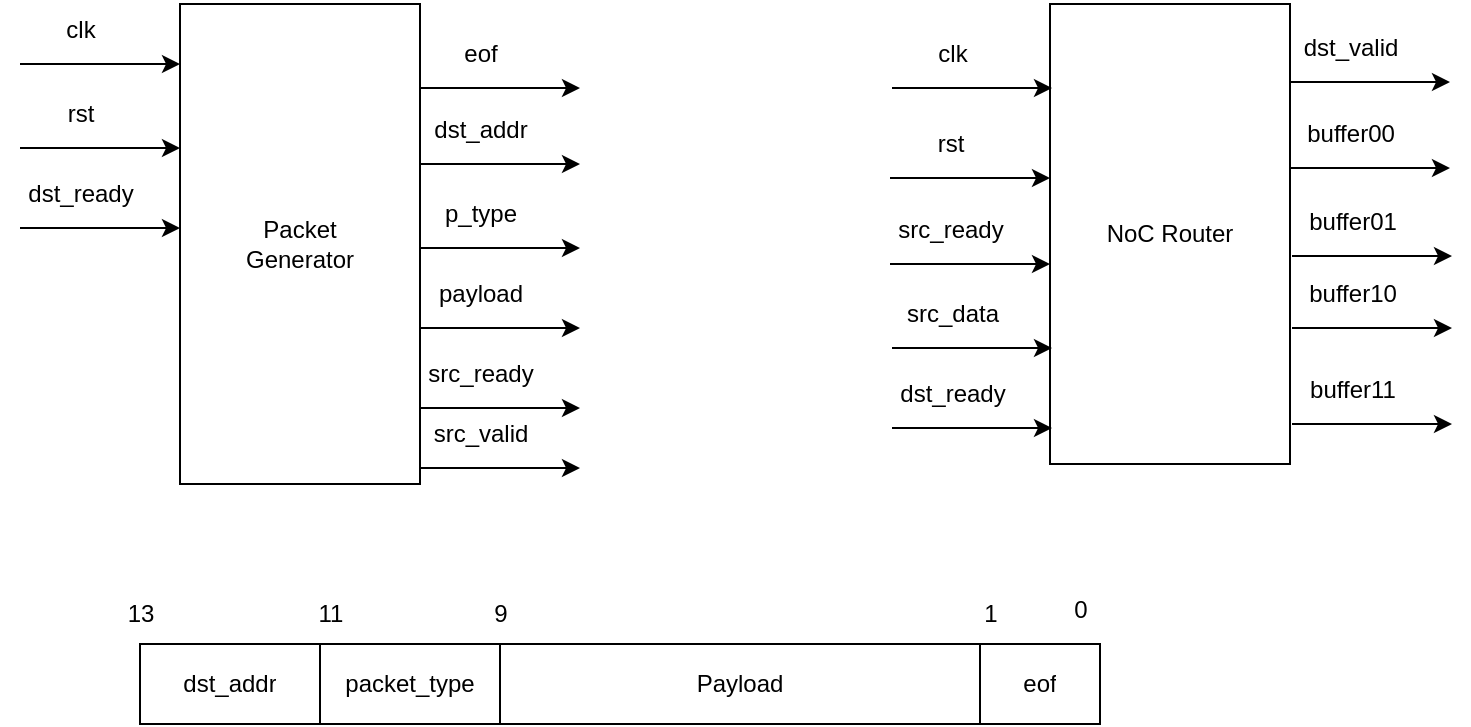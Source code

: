 <mxfile version="24.7.5">
  <diagram id="qUodBa6tW9H6ej7ETo6i" name="Page-2">
    <mxGraphModel dx="880" dy="542" grid="1" gridSize="10" guides="1" tooltips="1" connect="1" arrows="1" fold="1" page="1" pageScale="1" pageWidth="850" pageHeight="1100" math="0" shadow="0">
      <root>
        <mxCell id="0" />
        <mxCell id="1" parent="0" />
        <mxCell id="a28yKtqxHukzNuhF35Zg-3" value="" style="group" vertex="1" connectable="0" parent="1">
          <mxGeometry x="160" y="160" width="120" height="240" as="geometry" />
        </mxCell>
        <mxCell id="a28yKtqxHukzNuhF35Zg-1" value="" style="rounded=0;whiteSpace=wrap;html=1;" vertex="1" parent="a28yKtqxHukzNuhF35Zg-3">
          <mxGeometry width="120" height="240" as="geometry" />
        </mxCell>
        <mxCell id="a28yKtqxHukzNuhF35Zg-2" value="Packet Generator" style="text;html=1;align=center;verticalAlign=middle;whiteSpace=wrap;rounded=0;" vertex="1" parent="a28yKtqxHukzNuhF35Zg-3">
          <mxGeometry x="30" y="105" width="60" height="30" as="geometry" />
        </mxCell>
        <mxCell id="a28yKtqxHukzNuhF35Zg-7" value="" style="group" vertex="1" connectable="0" parent="1">
          <mxGeometry x="80" y="158" width="80" height="32" as="geometry" />
        </mxCell>
        <mxCell id="a28yKtqxHukzNuhF35Zg-4" value="" style="endArrow=classic;html=1;rounded=0;" edge="1" parent="a28yKtqxHukzNuhF35Zg-7">
          <mxGeometry width="50" height="50" relative="1" as="geometry">
            <mxPoint y="32" as="sourcePoint" />
            <mxPoint x="80" y="32" as="targetPoint" />
          </mxGeometry>
        </mxCell>
        <mxCell id="a28yKtqxHukzNuhF35Zg-5" value="clk" style="text;html=1;align=center;verticalAlign=middle;resizable=0;points=[];autosize=1;strokeColor=none;fillColor=none;" vertex="1" parent="a28yKtqxHukzNuhF35Zg-7">
          <mxGeometry x="10" width="40" height="30" as="geometry" />
        </mxCell>
        <mxCell id="a28yKtqxHukzNuhF35Zg-8" value="" style="group" vertex="1" connectable="0" parent="1">
          <mxGeometry x="80" y="200" width="80" height="32" as="geometry" />
        </mxCell>
        <mxCell id="a28yKtqxHukzNuhF35Zg-9" value="" style="endArrow=classic;html=1;rounded=0;" edge="1" parent="a28yKtqxHukzNuhF35Zg-8">
          <mxGeometry width="50" height="50" relative="1" as="geometry">
            <mxPoint y="32" as="sourcePoint" />
            <mxPoint x="80" y="32" as="targetPoint" />
          </mxGeometry>
        </mxCell>
        <mxCell id="a28yKtqxHukzNuhF35Zg-10" value="rst" style="text;html=1;align=center;verticalAlign=middle;resizable=0;points=[];autosize=1;strokeColor=none;fillColor=none;" vertex="1" parent="a28yKtqxHukzNuhF35Zg-8">
          <mxGeometry x="10" width="40" height="30" as="geometry" />
        </mxCell>
        <mxCell id="a28yKtqxHukzNuhF35Zg-11" value="" style="group" vertex="1" connectable="0" parent="1">
          <mxGeometry x="80" y="240" width="80" height="32" as="geometry" />
        </mxCell>
        <mxCell id="a28yKtqxHukzNuhF35Zg-12" value="" style="endArrow=classic;html=1;rounded=0;" edge="1" parent="a28yKtqxHukzNuhF35Zg-11">
          <mxGeometry width="50" height="50" relative="1" as="geometry">
            <mxPoint y="32" as="sourcePoint" />
            <mxPoint x="80" y="32" as="targetPoint" />
          </mxGeometry>
        </mxCell>
        <mxCell id="a28yKtqxHukzNuhF35Zg-13" value="dst_ready" style="text;html=1;align=center;verticalAlign=middle;resizable=0;points=[];autosize=1;strokeColor=none;fillColor=none;" vertex="1" parent="a28yKtqxHukzNuhF35Zg-11">
          <mxGeometry x="-10" width="80" height="30" as="geometry" />
        </mxCell>
        <mxCell id="a28yKtqxHukzNuhF35Zg-20" value="" style="group" vertex="1" connectable="0" parent="1">
          <mxGeometry x="280" y="170" width="80" height="32" as="geometry" />
        </mxCell>
        <mxCell id="a28yKtqxHukzNuhF35Zg-21" value="" style="endArrow=classic;html=1;rounded=0;" edge="1" parent="a28yKtqxHukzNuhF35Zg-20">
          <mxGeometry width="50" height="50" relative="1" as="geometry">
            <mxPoint y="32" as="sourcePoint" />
            <mxPoint x="80" y="32" as="targetPoint" />
          </mxGeometry>
        </mxCell>
        <mxCell id="a28yKtqxHukzNuhF35Zg-22" value="eof" style="text;html=1;align=center;verticalAlign=middle;resizable=0;points=[];autosize=1;strokeColor=none;fillColor=none;" vertex="1" parent="a28yKtqxHukzNuhF35Zg-20">
          <mxGeometry x="10" width="40" height="30" as="geometry" />
        </mxCell>
        <mxCell id="a28yKtqxHukzNuhF35Zg-23" value="" style="group" vertex="1" connectable="0" parent="1">
          <mxGeometry x="280" y="208" width="80" height="32" as="geometry" />
        </mxCell>
        <mxCell id="a28yKtqxHukzNuhF35Zg-24" value="" style="endArrow=classic;html=1;rounded=0;" edge="1" parent="a28yKtqxHukzNuhF35Zg-23">
          <mxGeometry width="50" height="50" relative="1" as="geometry">
            <mxPoint y="32" as="sourcePoint" />
            <mxPoint x="80" y="32" as="targetPoint" />
          </mxGeometry>
        </mxCell>
        <mxCell id="a28yKtqxHukzNuhF35Zg-25" value="dst_addr" style="text;html=1;align=center;verticalAlign=middle;resizable=0;points=[];autosize=1;strokeColor=none;fillColor=none;" vertex="1" parent="a28yKtqxHukzNuhF35Zg-23">
          <mxGeometry x="-5" width="70" height="30" as="geometry" />
        </mxCell>
        <mxCell id="a28yKtqxHukzNuhF35Zg-26" value="" style="group" vertex="1" connectable="0" parent="1">
          <mxGeometry x="280" y="250" width="80" height="32" as="geometry" />
        </mxCell>
        <mxCell id="a28yKtqxHukzNuhF35Zg-27" value="" style="endArrow=classic;html=1;rounded=0;" edge="1" parent="a28yKtqxHukzNuhF35Zg-26">
          <mxGeometry width="50" height="50" relative="1" as="geometry">
            <mxPoint y="32" as="sourcePoint" />
            <mxPoint x="80" y="32" as="targetPoint" />
          </mxGeometry>
        </mxCell>
        <mxCell id="a28yKtqxHukzNuhF35Zg-28" value="p_type" style="text;html=1;align=center;verticalAlign=middle;resizable=0;points=[];autosize=1;strokeColor=none;fillColor=none;" vertex="1" parent="a28yKtqxHukzNuhF35Zg-26">
          <mxGeometry width="60" height="30" as="geometry" />
        </mxCell>
        <mxCell id="a28yKtqxHukzNuhF35Zg-29" value="" style="group" vertex="1" connectable="0" parent="1">
          <mxGeometry x="280" y="290" width="80" height="32" as="geometry" />
        </mxCell>
        <mxCell id="a28yKtqxHukzNuhF35Zg-30" value="" style="endArrow=classic;html=1;rounded=0;" edge="1" parent="a28yKtqxHukzNuhF35Zg-29">
          <mxGeometry width="50" height="50" relative="1" as="geometry">
            <mxPoint y="32" as="sourcePoint" />
            <mxPoint x="80" y="32" as="targetPoint" />
          </mxGeometry>
        </mxCell>
        <mxCell id="a28yKtqxHukzNuhF35Zg-31" value="payload" style="text;html=1;align=center;verticalAlign=middle;resizable=0;points=[];autosize=1;strokeColor=none;fillColor=none;" vertex="1" parent="a28yKtqxHukzNuhF35Zg-29">
          <mxGeometry x="-5" width="70" height="30" as="geometry" />
        </mxCell>
        <mxCell id="a28yKtqxHukzNuhF35Zg-33" value="" style="group" vertex="1" connectable="0" parent="1">
          <mxGeometry x="280" y="330" width="80" height="62" as="geometry" />
        </mxCell>
        <mxCell id="a28yKtqxHukzNuhF35Zg-34" value="" style="endArrow=classic;html=1;rounded=0;" edge="1" parent="a28yKtqxHukzNuhF35Zg-33">
          <mxGeometry width="50" height="50" relative="1" as="geometry">
            <mxPoint y="32" as="sourcePoint" />
            <mxPoint x="80" y="32" as="targetPoint" />
          </mxGeometry>
        </mxCell>
        <mxCell id="a28yKtqxHukzNuhF35Zg-35" value="src_ready" style="text;html=1;align=center;verticalAlign=middle;resizable=0;points=[];autosize=1;strokeColor=none;fillColor=none;" vertex="1" parent="a28yKtqxHukzNuhF35Zg-33">
          <mxGeometry x="-10" width="80" height="30" as="geometry" />
        </mxCell>
        <mxCell id="a28yKtqxHukzNuhF35Zg-36" value="" style="group" vertex="1" connectable="0" parent="a28yKtqxHukzNuhF35Zg-33">
          <mxGeometry y="30" width="80" height="32" as="geometry" />
        </mxCell>
        <mxCell id="a28yKtqxHukzNuhF35Zg-37" value="" style="endArrow=classic;html=1;rounded=0;" edge="1" parent="a28yKtqxHukzNuhF35Zg-36">
          <mxGeometry width="50" height="50" relative="1" as="geometry">
            <mxPoint y="32" as="sourcePoint" />
            <mxPoint x="80" y="32" as="targetPoint" />
          </mxGeometry>
        </mxCell>
        <mxCell id="a28yKtqxHukzNuhF35Zg-38" value="src_valid" style="text;html=1;align=center;verticalAlign=middle;resizable=0;points=[];autosize=1;strokeColor=none;fillColor=none;" vertex="1" parent="a28yKtqxHukzNuhF35Zg-36">
          <mxGeometry x="-5" width="70" height="30" as="geometry" />
        </mxCell>
        <mxCell id="a28yKtqxHukzNuhF35Zg-42" value="" style="shape=table;startSize=0;container=1;collapsible=0;childLayout=tableLayout;" vertex="1" parent="1">
          <mxGeometry x="140" y="480" width="480" height="40" as="geometry" />
        </mxCell>
        <mxCell id="a28yKtqxHukzNuhF35Zg-43" value="" style="shape=tableRow;horizontal=0;startSize=0;swimlaneHead=0;swimlaneBody=0;strokeColor=inherit;top=0;left=0;bottom=0;right=0;collapsible=0;dropTarget=0;fillColor=none;points=[[0,0.5],[1,0.5]];portConstraint=eastwest;" vertex="1" parent="a28yKtqxHukzNuhF35Zg-42">
          <mxGeometry width="480" height="40" as="geometry" />
        </mxCell>
        <mxCell id="a28yKtqxHukzNuhF35Zg-44" value="dst_addr" style="shape=partialRectangle;html=1;whiteSpace=wrap;connectable=0;strokeColor=inherit;overflow=hidden;fillColor=none;top=0;left=0;bottom=0;right=0;pointerEvents=1;" vertex="1" parent="a28yKtqxHukzNuhF35Zg-43">
          <mxGeometry width="90" height="40" as="geometry">
            <mxRectangle width="90" height="40" as="alternateBounds" />
          </mxGeometry>
        </mxCell>
        <mxCell id="a28yKtqxHukzNuhF35Zg-45" value="packet_type" style="shape=partialRectangle;html=1;whiteSpace=wrap;connectable=0;strokeColor=inherit;overflow=hidden;fillColor=none;top=0;left=0;bottom=0;right=0;pointerEvents=1;" vertex="1" parent="a28yKtqxHukzNuhF35Zg-43">
          <mxGeometry x="90" width="90" height="40" as="geometry">
            <mxRectangle width="90" height="40" as="alternateBounds" />
          </mxGeometry>
        </mxCell>
        <mxCell id="a28yKtqxHukzNuhF35Zg-46" value="Payload" style="shape=partialRectangle;html=1;whiteSpace=wrap;connectable=0;strokeColor=inherit;overflow=hidden;fillColor=none;top=0;left=0;bottom=0;right=0;pointerEvents=1;" vertex="1" parent="a28yKtqxHukzNuhF35Zg-43">
          <mxGeometry x="180" width="240" height="40" as="geometry">
            <mxRectangle width="240" height="40" as="alternateBounds" />
          </mxGeometry>
        </mxCell>
        <mxCell id="a28yKtqxHukzNuhF35Zg-47" value="eof" style="shape=partialRectangle;html=1;whiteSpace=wrap;connectable=0;strokeColor=inherit;overflow=hidden;fillColor=none;top=0;left=0;bottom=0;right=0;pointerEvents=1;" vertex="1" parent="a28yKtqxHukzNuhF35Zg-43">
          <mxGeometry x="420" width="60" height="40" as="geometry">
            <mxRectangle width="60" height="40" as="alternateBounds" />
          </mxGeometry>
        </mxCell>
        <mxCell id="a28yKtqxHukzNuhF35Zg-49" value="0" style="text;html=1;align=center;verticalAlign=middle;resizable=0;points=[];autosize=1;strokeColor=none;fillColor=none;" vertex="1" parent="1">
          <mxGeometry x="595" y="448" width="30" height="30" as="geometry" />
        </mxCell>
        <mxCell id="a28yKtqxHukzNuhF35Zg-50" value="1" style="text;html=1;align=center;verticalAlign=middle;resizable=0;points=[];autosize=1;strokeColor=none;fillColor=none;" vertex="1" parent="1">
          <mxGeometry x="550" y="450" width="30" height="30" as="geometry" />
        </mxCell>
        <mxCell id="a28yKtqxHukzNuhF35Zg-51" value="9" style="text;html=1;align=center;verticalAlign=middle;resizable=0;points=[];autosize=1;strokeColor=none;fillColor=none;" vertex="1" parent="1">
          <mxGeometry x="305" y="450" width="30" height="30" as="geometry" />
        </mxCell>
        <mxCell id="a28yKtqxHukzNuhF35Zg-52" value="11" style="text;html=1;align=center;verticalAlign=middle;resizable=0;points=[];autosize=1;strokeColor=none;fillColor=none;" vertex="1" parent="1">
          <mxGeometry x="215" y="450" width="40" height="30" as="geometry" />
        </mxCell>
        <mxCell id="a28yKtqxHukzNuhF35Zg-53" value="13" style="text;html=1;align=center;verticalAlign=middle;resizable=0;points=[];autosize=1;strokeColor=none;fillColor=none;" vertex="1" parent="1">
          <mxGeometry x="120" y="450" width="40" height="30" as="geometry" />
        </mxCell>
        <mxCell id="a28yKtqxHukzNuhF35Zg-54" value="NoC Router" style="rounded=0;whiteSpace=wrap;html=1;" vertex="1" parent="1">
          <mxGeometry x="595" y="160" width="120" height="230" as="geometry" />
        </mxCell>
        <mxCell id="a28yKtqxHukzNuhF35Zg-55" value="" style="group" vertex="1" connectable="0" parent="1">
          <mxGeometry x="516" y="170" width="80" height="32" as="geometry" />
        </mxCell>
        <mxCell id="a28yKtqxHukzNuhF35Zg-56" value="" style="endArrow=classic;html=1;rounded=0;" edge="1" parent="a28yKtqxHukzNuhF35Zg-55">
          <mxGeometry width="50" height="50" relative="1" as="geometry">
            <mxPoint y="32" as="sourcePoint" />
            <mxPoint x="80" y="32" as="targetPoint" />
          </mxGeometry>
        </mxCell>
        <mxCell id="a28yKtqxHukzNuhF35Zg-57" value="clk" style="text;html=1;align=center;verticalAlign=middle;resizable=0;points=[];autosize=1;strokeColor=none;fillColor=none;" vertex="1" parent="a28yKtqxHukzNuhF35Zg-55">
          <mxGeometry x="10" width="40" height="30" as="geometry" />
        </mxCell>
        <mxCell id="a28yKtqxHukzNuhF35Zg-58" value="" style="group" vertex="1" connectable="0" parent="1">
          <mxGeometry x="515" y="215" width="80" height="32" as="geometry" />
        </mxCell>
        <mxCell id="a28yKtqxHukzNuhF35Zg-59" value="" style="endArrow=classic;html=1;rounded=0;" edge="1" parent="a28yKtqxHukzNuhF35Zg-58">
          <mxGeometry width="50" height="50" relative="1" as="geometry">
            <mxPoint y="32" as="sourcePoint" />
            <mxPoint x="80" y="32" as="targetPoint" />
          </mxGeometry>
        </mxCell>
        <mxCell id="a28yKtqxHukzNuhF35Zg-60" value="rst" style="text;html=1;align=center;verticalAlign=middle;resizable=0;points=[];autosize=1;strokeColor=none;fillColor=none;" vertex="1" parent="a28yKtqxHukzNuhF35Zg-58">
          <mxGeometry x="10" width="40" height="30" as="geometry" />
        </mxCell>
        <mxCell id="a28yKtqxHukzNuhF35Zg-61" value="" style="group" vertex="1" connectable="0" parent="1">
          <mxGeometry x="515" y="258" width="80" height="32" as="geometry" />
        </mxCell>
        <mxCell id="a28yKtqxHukzNuhF35Zg-62" value="" style="endArrow=classic;html=1;rounded=0;" edge="1" parent="a28yKtqxHukzNuhF35Zg-61">
          <mxGeometry width="50" height="50" relative="1" as="geometry">
            <mxPoint y="32" as="sourcePoint" />
            <mxPoint x="80" y="32" as="targetPoint" />
          </mxGeometry>
        </mxCell>
        <mxCell id="a28yKtqxHukzNuhF35Zg-63" value="src_ready" style="text;html=1;align=center;verticalAlign=middle;resizable=0;points=[];autosize=1;strokeColor=none;fillColor=none;" vertex="1" parent="a28yKtqxHukzNuhF35Zg-61">
          <mxGeometry x="-10" width="80" height="30" as="geometry" />
        </mxCell>
        <mxCell id="a28yKtqxHukzNuhF35Zg-64" value="" style="group" vertex="1" connectable="0" parent="1">
          <mxGeometry x="516" y="300" width="80" height="32" as="geometry" />
        </mxCell>
        <mxCell id="a28yKtqxHukzNuhF35Zg-65" value="" style="endArrow=classic;html=1;rounded=0;" edge="1" parent="a28yKtqxHukzNuhF35Zg-64">
          <mxGeometry width="50" height="50" relative="1" as="geometry">
            <mxPoint y="32" as="sourcePoint" />
            <mxPoint x="80" y="32" as="targetPoint" />
          </mxGeometry>
        </mxCell>
        <mxCell id="a28yKtqxHukzNuhF35Zg-66" value="src_data" style="text;html=1;align=center;verticalAlign=middle;resizable=0;points=[];autosize=1;strokeColor=none;fillColor=none;" vertex="1" parent="a28yKtqxHukzNuhF35Zg-64">
          <mxGeometry x="-5" width="70" height="30" as="geometry" />
        </mxCell>
        <mxCell id="a28yKtqxHukzNuhF35Zg-67" value="" style="group" vertex="1" connectable="0" parent="1">
          <mxGeometry x="516" y="340" width="80" height="32" as="geometry" />
        </mxCell>
        <mxCell id="a28yKtqxHukzNuhF35Zg-68" value="" style="endArrow=classic;html=1;rounded=0;" edge="1" parent="a28yKtqxHukzNuhF35Zg-67">
          <mxGeometry width="50" height="50" relative="1" as="geometry">
            <mxPoint y="32" as="sourcePoint" />
            <mxPoint x="80" y="32" as="targetPoint" />
          </mxGeometry>
        </mxCell>
        <mxCell id="a28yKtqxHukzNuhF35Zg-69" value="dst_ready" style="text;html=1;align=center;verticalAlign=middle;resizable=0;points=[];autosize=1;strokeColor=none;fillColor=none;" vertex="1" parent="a28yKtqxHukzNuhF35Zg-67">
          <mxGeometry x="-10" width="80" height="30" as="geometry" />
        </mxCell>
        <mxCell id="a28yKtqxHukzNuhF35Zg-73" value="" style="group" vertex="1" connectable="0" parent="1">
          <mxGeometry x="715" y="167" width="80" height="32" as="geometry" />
        </mxCell>
        <mxCell id="a28yKtqxHukzNuhF35Zg-74" value="" style="endArrow=classic;html=1;rounded=0;" edge="1" parent="a28yKtqxHukzNuhF35Zg-73">
          <mxGeometry width="50" height="50" relative="1" as="geometry">
            <mxPoint y="32" as="sourcePoint" />
            <mxPoint x="80" y="32" as="targetPoint" />
          </mxGeometry>
        </mxCell>
        <mxCell id="a28yKtqxHukzNuhF35Zg-75" value="dst_valid" style="text;html=1;align=center;verticalAlign=middle;resizable=0;points=[];autosize=1;strokeColor=none;fillColor=none;" vertex="1" parent="a28yKtqxHukzNuhF35Zg-73">
          <mxGeometry x="-5" width="70" height="30" as="geometry" />
        </mxCell>
        <mxCell id="a28yKtqxHukzNuhF35Zg-76" value="" style="group" vertex="1" connectable="0" parent="1">
          <mxGeometry x="715" y="210" width="80" height="32" as="geometry" />
        </mxCell>
        <mxCell id="a28yKtqxHukzNuhF35Zg-77" value="" style="endArrow=classic;html=1;rounded=0;" edge="1" parent="a28yKtqxHukzNuhF35Zg-76">
          <mxGeometry width="50" height="50" relative="1" as="geometry">
            <mxPoint y="32" as="sourcePoint" />
            <mxPoint x="80" y="32" as="targetPoint" />
          </mxGeometry>
        </mxCell>
        <mxCell id="a28yKtqxHukzNuhF35Zg-78" value="buffer00" style="text;html=1;align=center;verticalAlign=middle;resizable=0;points=[];autosize=1;strokeColor=none;fillColor=none;" vertex="1" parent="a28yKtqxHukzNuhF35Zg-76">
          <mxGeometry x="-5" width="70" height="30" as="geometry" />
        </mxCell>
        <mxCell id="a28yKtqxHukzNuhF35Zg-79" value="" style="group" vertex="1" connectable="0" parent="1">
          <mxGeometry x="716" y="254" width="80" height="32" as="geometry" />
        </mxCell>
        <mxCell id="a28yKtqxHukzNuhF35Zg-80" value="" style="endArrow=classic;html=1;rounded=0;" edge="1" parent="a28yKtqxHukzNuhF35Zg-79">
          <mxGeometry width="50" height="50" relative="1" as="geometry">
            <mxPoint y="32" as="sourcePoint" />
            <mxPoint x="80" y="32" as="targetPoint" />
          </mxGeometry>
        </mxCell>
        <mxCell id="a28yKtqxHukzNuhF35Zg-81" value="buffer01" style="text;html=1;align=center;verticalAlign=middle;resizable=0;points=[];autosize=1;strokeColor=none;fillColor=none;" vertex="1" parent="a28yKtqxHukzNuhF35Zg-79">
          <mxGeometry x="-5" width="70" height="30" as="geometry" />
        </mxCell>
        <mxCell id="a28yKtqxHukzNuhF35Zg-82" value="" style="group" vertex="1" connectable="0" parent="1">
          <mxGeometry x="716" y="290" width="80" height="32" as="geometry" />
        </mxCell>
        <mxCell id="a28yKtqxHukzNuhF35Zg-83" value="" style="endArrow=classic;html=1;rounded=0;" edge="1" parent="a28yKtqxHukzNuhF35Zg-82">
          <mxGeometry width="50" height="50" relative="1" as="geometry">
            <mxPoint y="32" as="sourcePoint" />
            <mxPoint x="80" y="32" as="targetPoint" />
          </mxGeometry>
        </mxCell>
        <mxCell id="a28yKtqxHukzNuhF35Zg-84" value="buffer10" style="text;html=1;align=center;verticalAlign=middle;resizable=0;points=[];autosize=1;strokeColor=none;fillColor=none;" vertex="1" parent="a28yKtqxHukzNuhF35Zg-82">
          <mxGeometry x="-5" width="70" height="30" as="geometry" />
        </mxCell>
        <mxCell id="a28yKtqxHukzNuhF35Zg-85" value="" style="group" vertex="1" connectable="0" parent="1">
          <mxGeometry x="716" y="338" width="80" height="32" as="geometry" />
        </mxCell>
        <mxCell id="a28yKtqxHukzNuhF35Zg-86" value="" style="endArrow=classic;html=1;rounded=0;" edge="1" parent="a28yKtqxHukzNuhF35Zg-85">
          <mxGeometry width="50" height="50" relative="1" as="geometry">
            <mxPoint y="32" as="sourcePoint" />
            <mxPoint x="80" y="32" as="targetPoint" />
          </mxGeometry>
        </mxCell>
        <mxCell id="a28yKtqxHukzNuhF35Zg-87" value="buffer11" style="text;html=1;align=center;verticalAlign=middle;resizable=0;points=[];autosize=1;strokeColor=none;fillColor=none;" vertex="1" parent="a28yKtqxHukzNuhF35Zg-85">
          <mxGeometry x="-5" width="70" height="30" as="geometry" />
        </mxCell>
      </root>
    </mxGraphModel>
  </diagram>
</mxfile>
